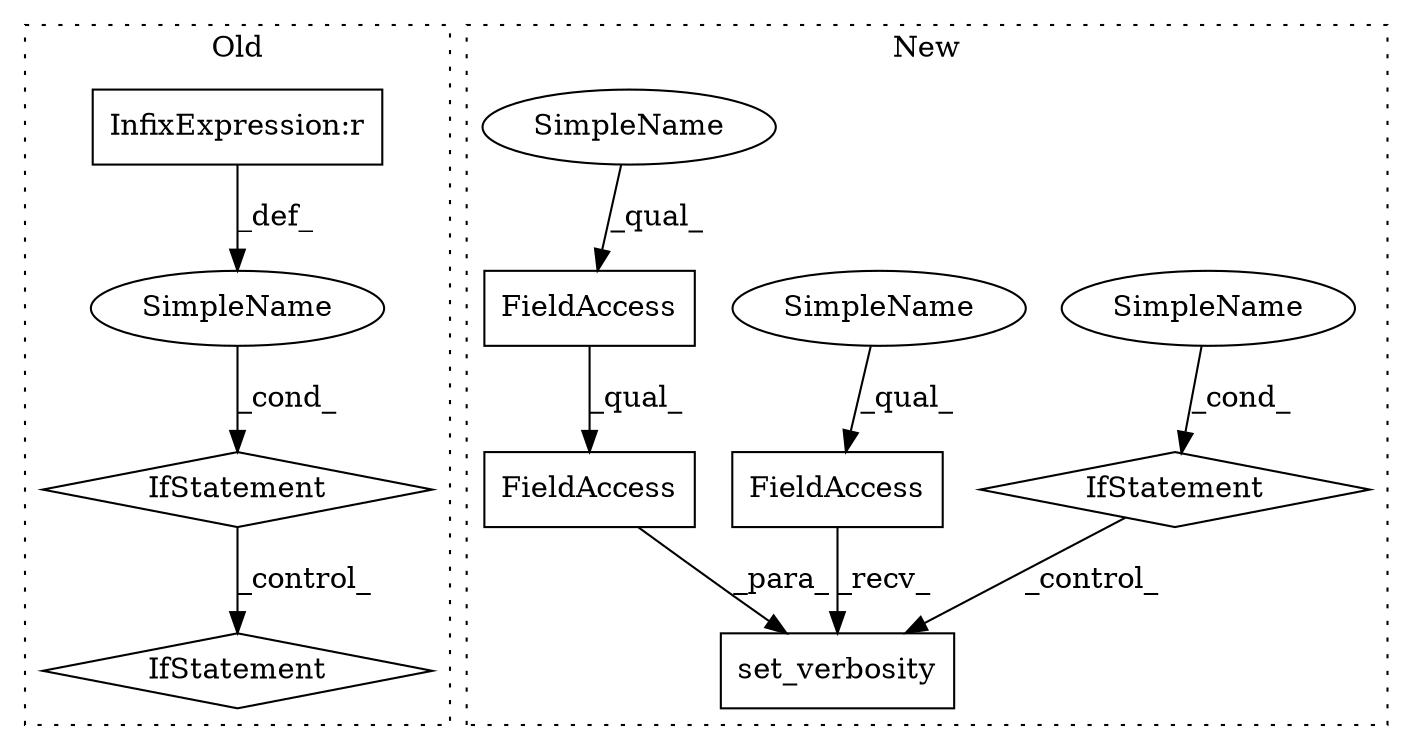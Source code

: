 digraph G {
subgraph cluster0 {
1 [label="IfStatement" a="25" s="1961,1989" l="4,2" shape="diamond"];
8 [label="InfixExpression:r" a="27" s="1880" l="4" shape="box"];
9 [label="IfStatement" a="25" s="1852,1902" l="4,2" shape="diamond"];
10 [label="SimpleName" a="42" s="" l="" shape="ellipse"];
label = "Old";
style="dotted";
}
subgraph cluster1 {
2 [label="set_verbosity" a="32" s="3228,3266" l="14,1" shape="box"];
3 [label="FieldAccess" a="22" s="3242" l="24" shape="box"];
4 [label="FieldAccess" a="22" s="3209" l="18" shape="box"];
5 [label="FieldAccess" a="22" s="3242" l="18" shape="box"];
6 [label="IfStatement" a="25" s="3173,3199" l="4,2" shape="diamond"];
7 [label="SimpleName" a="42" s="" l="" shape="ellipse"];
11 [label="SimpleName" a="42" s="3209" l="10" shape="ellipse"];
12 [label="SimpleName" a="42" s="3242" l="10" shape="ellipse"];
label = "New";
style="dotted";
}
3 -> 2 [label="_para_"];
4 -> 2 [label="_recv_"];
5 -> 3 [label="_qual_"];
6 -> 2 [label="_control_"];
7 -> 6 [label="_cond_"];
8 -> 10 [label="_def_"];
9 -> 1 [label="_control_"];
10 -> 9 [label="_cond_"];
11 -> 4 [label="_qual_"];
12 -> 5 [label="_qual_"];
}